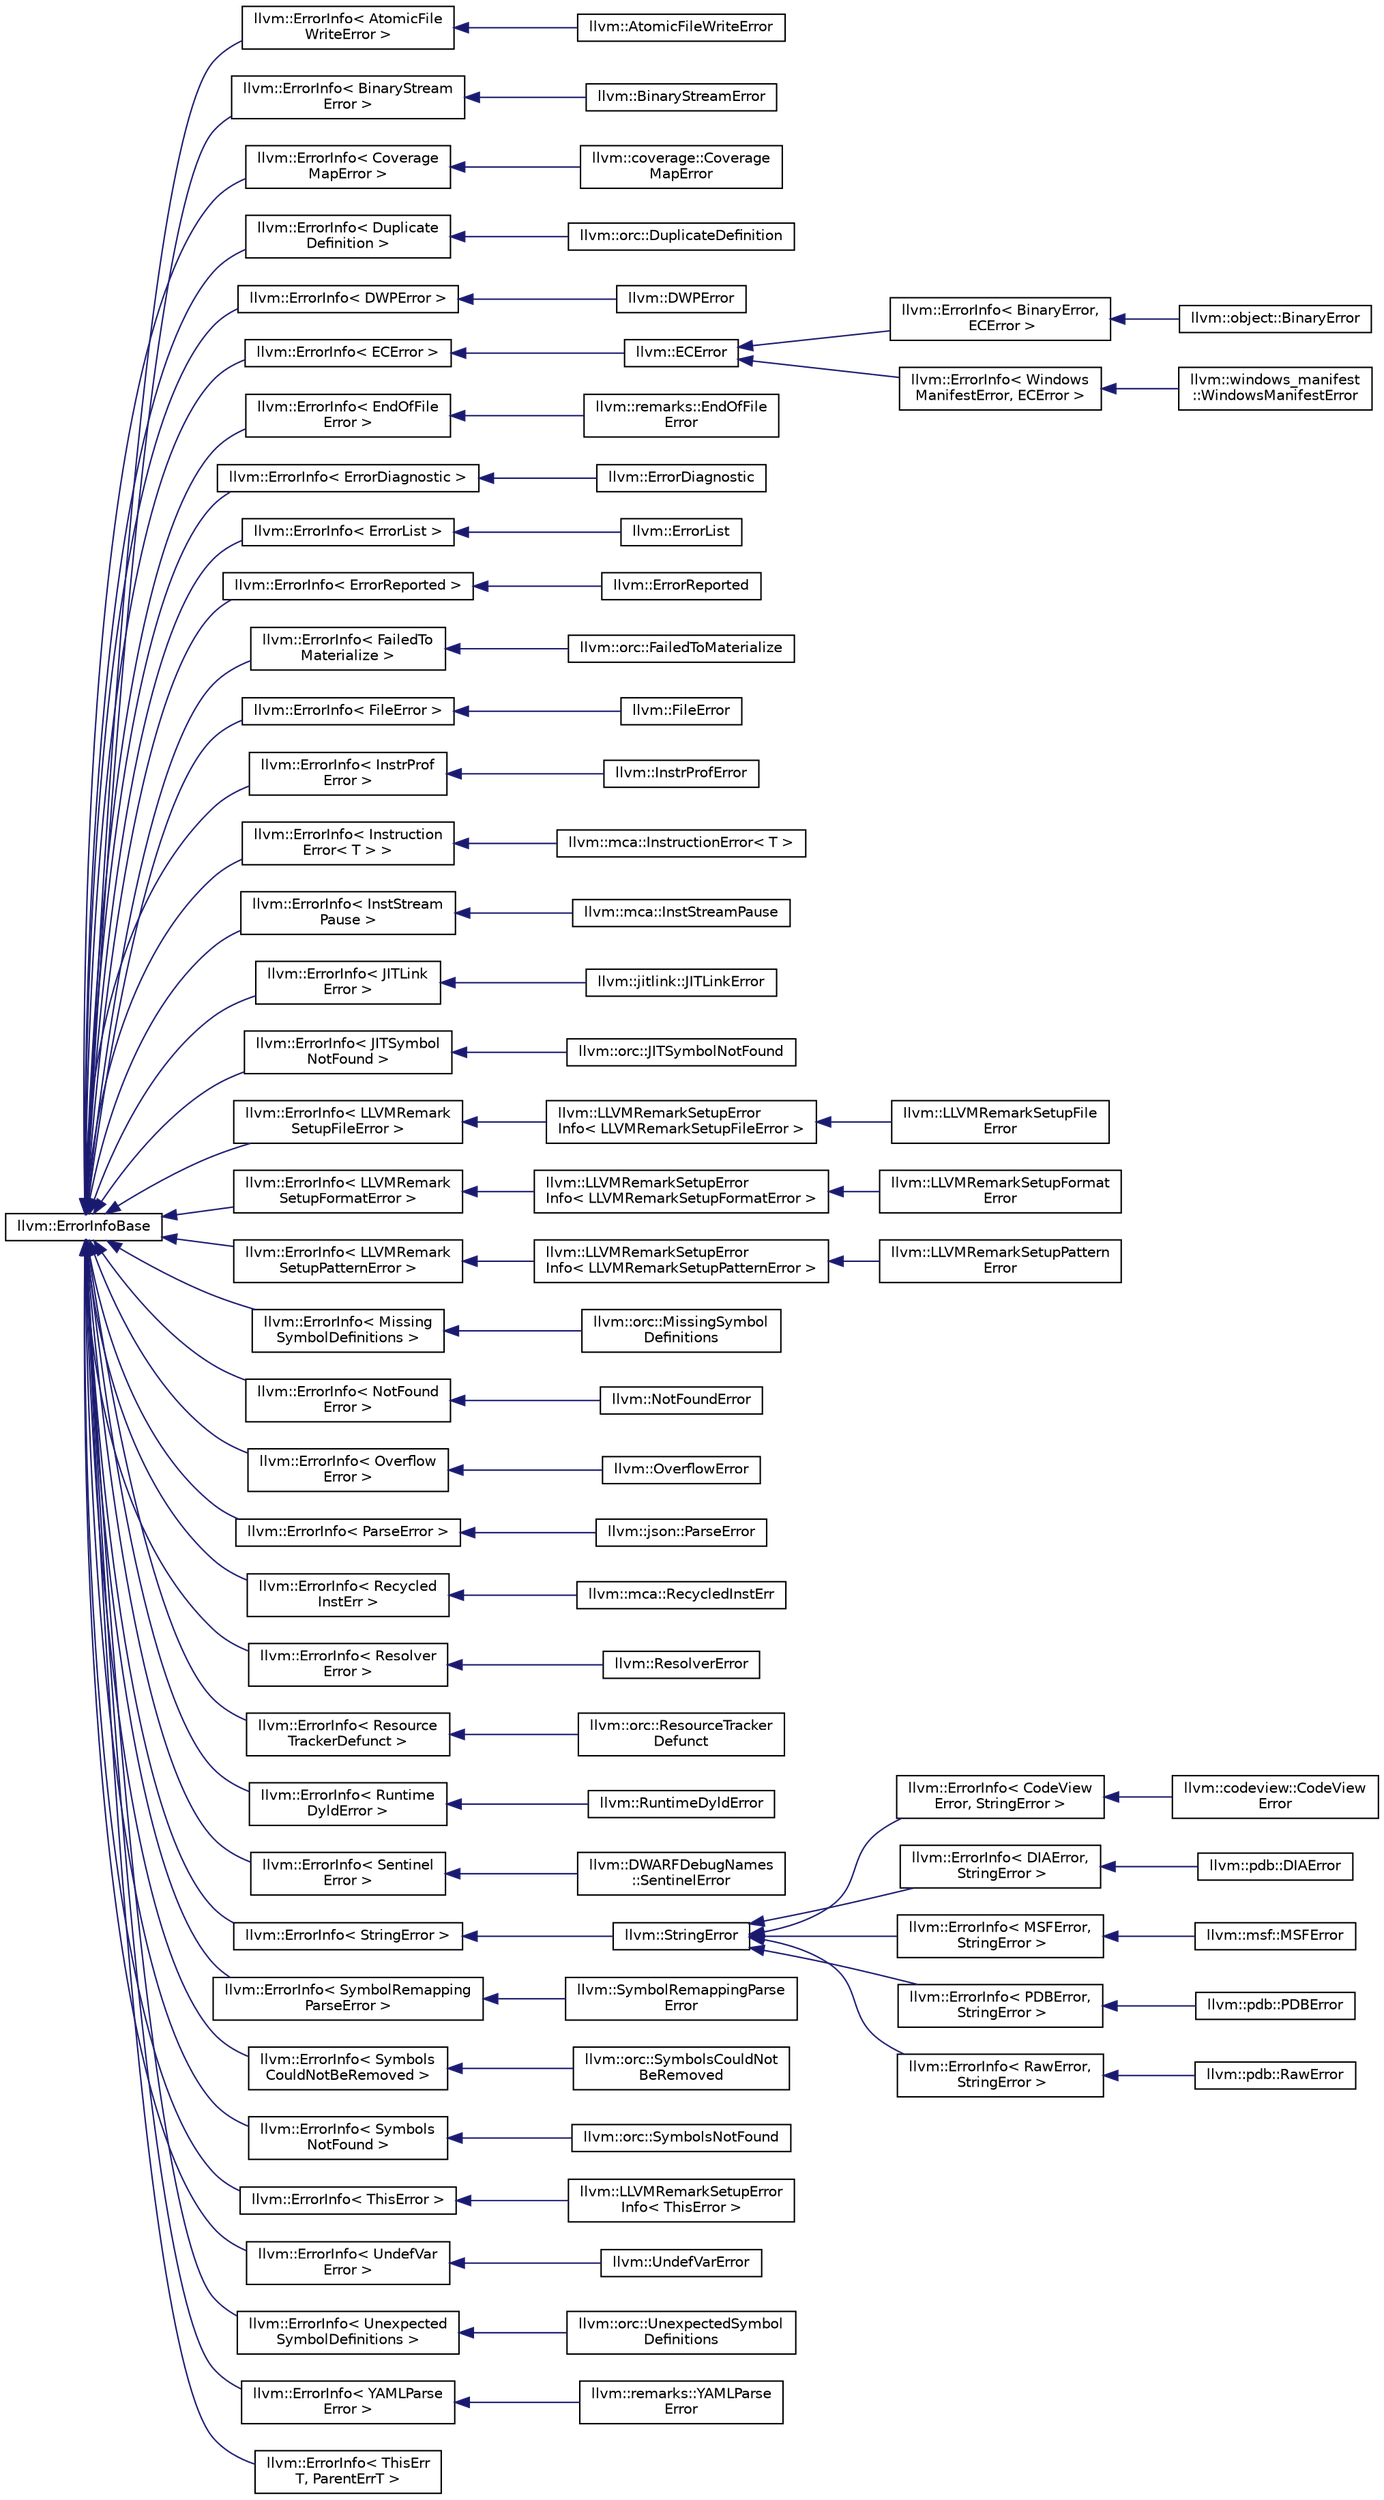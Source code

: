 digraph "Graphical Class Hierarchy"
{
 // LATEX_PDF_SIZE
  bgcolor="transparent";
  edge [fontname="Helvetica",fontsize="10",labelfontname="Helvetica",labelfontsize="10"];
  node [fontname="Helvetica",fontsize="10",shape=record];
  rankdir="LR";
  Node0 [label="llvm::ErrorInfoBase",height=0.2,width=0.4,color="black",URL="$classllvm_1_1ErrorInfoBase.html",tooltip="Base class for error info classes."];
  Node0 -> Node1 [dir="back",color="midnightblue",fontsize="10",style="solid",fontname="Helvetica"];
  Node1 [label="llvm::ErrorInfo\< AtomicFile\lWriteError \>",height=0.2,width=0.4,color="black",URL="$classllvm_1_1ErrorInfo.html",tooltip=" "];
  Node1 -> Node2 [dir="back",color="midnightblue",fontsize="10",style="solid",fontname="Helvetica"];
  Node2 [label="llvm::AtomicFileWriteError",height=0.2,width=0.4,color="black",URL="$classllvm_1_1AtomicFileWriteError.html",tooltip=" "];
  Node0 -> Node3 [dir="back",color="midnightblue",fontsize="10",style="solid",fontname="Helvetica"];
  Node3 [label="llvm::ErrorInfo\< BinaryStream\lError \>",height=0.2,width=0.4,color="black",URL="$classllvm_1_1ErrorInfo.html",tooltip=" "];
  Node3 -> Node4 [dir="back",color="midnightblue",fontsize="10",style="solid",fontname="Helvetica"];
  Node4 [label="llvm::BinaryStreamError",height=0.2,width=0.4,color="black",URL="$classllvm_1_1BinaryStreamError.html",tooltip="Base class for errors originating when parsing raw PDB files."];
  Node0 -> Node5 [dir="back",color="midnightblue",fontsize="10",style="solid",fontname="Helvetica"];
  Node5 [label="llvm::ErrorInfo\< Coverage\lMapError \>",height=0.2,width=0.4,color="black",URL="$classllvm_1_1ErrorInfo.html",tooltip=" "];
  Node5 -> Node6 [dir="back",color="midnightblue",fontsize="10",style="solid",fontname="Helvetica"];
  Node6 [label="llvm::coverage::Coverage\lMapError",height=0.2,width=0.4,color="black",URL="$classllvm_1_1coverage_1_1CoverageMapError.html",tooltip=" "];
  Node0 -> Node7 [dir="back",color="midnightblue",fontsize="10",style="solid",fontname="Helvetica"];
  Node7 [label="llvm::ErrorInfo\< Duplicate\lDefinition \>",height=0.2,width=0.4,color="black",URL="$classllvm_1_1ErrorInfo.html",tooltip=" "];
  Node7 -> Node8 [dir="back",color="midnightblue",fontsize="10",style="solid",fontname="Helvetica"];
  Node8 [label="llvm::orc::DuplicateDefinition",height=0.2,width=0.4,color="black",URL="$classllvm_1_1orc_1_1DuplicateDefinition.html",tooltip=" "];
  Node0 -> Node9 [dir="back",color="midnightblue",fontsize="10",style="solid",fontname="Helvetica"];
  Node9 [label="llvm::ErrorInfo\< DWPError \>",height=0.2,width=0.4,color="black",URL="$classllvm_1_1ErrorInfo.html",tooltip=" "];
  Node9 -> Node10 [dir="back",color="midnightblue",fontsize="10",style="solid",fontname="Helvetica"];
  Node10 [label="llvm::DWPError",height=0.2,width=0.4,color="black",URL="$classllvm_1_1DWPError.html",tooltip=" "];
  Node0 -> Node11 [dir="back",color="midnightblue",fontsize="10",style="solid",fontname="Helvetica"];
  Node11 [label="llvm::ErrorInfo\< ECError \>",height=0.2,width=0.4,color="black",URL="$classllvm_1_1ErrorInfo.html",tooltip=" "];
  Node11 -> Node12 [dir="back",color="midnightblue",fontsize="10",style="solid",fontname="Helvetica"];
  Node12 [label="llvm::ECError",height=0.2,width=0.4,color="black",URL="$classllvm_1_1ECError.html",tooltip="This class wraps a std::error_code in a Error."];
  Node12 -> Node13 [dir="back",color="midnightblue",fontsize="10",style="solid",fontname="Helvetica"];
  Node13 [label="llvm::ErrorInfo\< BinaryError,\l ECError \>",height=0.2,width=0.4,color="black",URL="$classllvm_1_1ErrorInfo.html",tooltip=" "];
  Node13 -> Node14 [dir="back",color="midnightblue",fontsize="10",style="solid",fontname="Helvetica"];
  Node14 [label="llvm::object::BinaryError",height=0.2,width=0.4,color="black",URL="$classllvm_1_1object_1_1BinaryError.html",tooltip="Base class for all errors indicating malformed binary files."];
  Node12 -> Node15 [dir="back",color="midnightblue",fontsize="10",style="solid",fontname="Helvetica"];
  Node15 [label="llvm::ErrorInfo\< Windows\lManifestError, ECError \>",height=0.2,width=0.4,color="black",URL="$classllvm_1_1ErrorInfo.html",tooltip=" "];
  Node15 -> Node16 [dir="back",color="midnightblue",fontsize="10",style="solid",fontname="Helvetica"];
  Node16 [label="llvm::windows_manifest\l::WindowsManifestError",height=0.2,width=0.4,color="black",URL="$classllvm_1_1windows__manifest_1_1WindowsManifestError.html",tooltip=" "];
  Node0 -> Node17 [dir="back",color="midnightblue",fontsize="10",style="solid",fontname="Helvetica"];
  Node17 [label="llvm::ErrorInfo\< EndOfFile\lError \>",height=0.2,width=0.4,color="black",URL="$classllvm_1_1ErrorInfo.html",tooltip=" "];
  Node17 -> Node18 [dir="back",color="midnightblue",fontsize="10",style="solid",fontname="Helvetica"];
  Node18 [label="llvm::remarks::EndOfFile\lError",height=0.2,width=0.4,color="black",URL="$classllvm_1_1remarks_1_1EndOfFileError.html",tooltip=" "];
  Node0 -> Node19 [dir="back",color="midnightblue",fontsize="10",style="solid",fontname="Helvetica"];
  Node19 [label="llvm::ErrorInfo\< ErrorDiagnostic \>",height=0.2,width=0.4,color="black",URL="$classllvm_1_1ErrorInfo.html",tooltip=" "];
  Node19 -> Node20 [dir="back",color="midnightblue",fontsize="10",style="solid",fontname="Helvetica"];
  Node20 [label="llvm::ErrorDiagnostic",height=0.2,width=0.4,color="black",URL="$classllvm_1_1ErrorDiagnostic.html",tooltip="Class to represent an error holding a diagnostic with location information used when printing it."];
  Node0 -> Node21 [dir="back",color="midnightblue",fontsize="10",style="solid",fontname="Helvetica"];
  Node21 [label="llvm::ErrorInfo\< ErrorList \>",height=0.2,width=0.4,color="black",URL="$classllvm_1_1ErrorInfo.html",tooltip=" "];
  Node21 -> Node22 [dir="back",color="midnightblue",fontsize="10",style="solid",fontname="Helvetica"];
  Node22 [label="llvm::ErrorList",height=0.2,width=0.4,color="black",URL="$classllvm_1_1ErrorList.html",tooltip="Special ErrorInfo subclass representing a list of ErrorInfos."];
  Node0 -> Node23 [dir="back",color="midnightblue",fontsize="10",style="solid",fontname="Helvetica"];
  Node23 [label="llvm::ErrorInfo\< ErrorReported \>",height=0.2,width=0.4,color="black",URL="$classllvm_1_1ErrorInfo.html",tooltip=" "];
  Node23 -> Node24 [dir="back",color="midnightblue",fontsize="10",style="solid",fontname="Helvetica"];
  Node24 [label="llvm::ErrorReported",height=0.2,width=0.4,color="black",URL="$classllvm_1_1ErrorReported.html",tooltip="An error that has already been reported."];
  Node0 -> Node25 [dir="back",color="midnightblue",fontsize="10",style="solid",fontname="Helvetica"];
  Node25 [label="llvm::ErrorInfo\< FailedTo\lMaterialize \>",height=0.2,width=0.4,color="black",URL="$classllvm_1_1ErrorInfo.html",tooltip=" "];
  Node25 -> Node26 [dir="back",color="midnightblue",fontsize="10",style="solid",fontname="Helvetica"];
  Node26 [label="llvm::orc::FailedToMaterialize",height=0.2,width=0.4,color="black",URL="$classllvm_1_1orc_1_1FailedToMaterialize.html",tooltip="Used to notify a JITDylib that the given set of symbols failed to materialize."];
  Node0 -> Node27 [dir="back",color="midnightblue",fontsize="10",style="solid",fontname="Helvetica"];
  Node27 [label="llvm::ErrorInfo\< FileError \>",height=0.2,width=0.4,color="black",URL="$classllvm_1_1ErrorInfo.html",tooltip=" "];
  Node27 -> Node28 [dir="back",color="midnightblue",fontsize="10",style="solid",fontname="Helvetica"];
  Node28 [label="llvm::FileError",height=0.2,width=0.4,color="black",URL="$classllvm_1_1FileError.html",tooltip="This class wraps a filename and another Error."];
  Node0 -> Node29 [dir="back",color="midnightblue",fontsize="10",style="solid",fontname="Helvetica"];
  Node29 [label="llvm::ErrorInfo\< InstrProf\lError \>",height=0.2,width=0.4,color="black",URL="$classllvm_1_1ErrorInfo.html",tooltip=" "];
  Node29 -> Node30 [dir="back",color="midnightblue",fontsize="10",style="solid",fontname="Helvetica"];
  Node30 [label="llvm::InstrProfError",height=0.2,width=0.4,color="black",URL="$classllvm_1_1InstrProfError.html",tooltip=" "];
  Node0 -> Node31 [dir="back",color="midnightblue",fontsize="10",style="solid",fontname="Helvetica"];
  Node31 [label="llvm::ErrorInfo\< Instruction\lError\< T \> \>",height=0.2,width=0.4,color="black",URL="$classllvm_1_1ErrorInfo.html",tooltip=" "];
  Node31 -> Node32 [dir="back",color="midnightblue",fontsize="10",style="solid",fontname="Helvetica"];
  Node32 [label="llvm::mca::InstructionError\< T \>",height=0.2,width=0.4,color="black",URL="$classllvm_1_1mca_1_1InstructionError.html",tooltip=" "];
  Node0 -> Node33 [dir="back",color="midnightblue",fontsize="10",style="solid",fontname="Helvetica"];
  Node33 [label="llvm::ErrorInfo\< InstStream\lPause \>",height=0.2,width=0.4,color="black",URL="$classllvm_1_1ErrorInfo.html",tooltip=" "];
  Node33 -> Node34 [dir="back",color="midnightblue",fontsize="10",style="solid",fontname="Helvetica"];
  Node34 [label="llvm::mca::InstStreamPause",height=0.2,width=0.4,color="black",URL="$structllvm_1_1mca_1_1InstStreamPause.html",tooltip="This is actually not an error but a marker to indicate that the instruction stream is paused."];
  Node0 -> Node35 [dir="back",color="midnightblue",fontsize="10",style="solid",fontname="Helvetica"];
  Node35 [label="llvm::ErrorInfo\< JITLink\lError \>",height=0.2,width=0.4,color="black",URL="$classllvm_1_1ErrorInfo.html",tooltip=" "];
  Node35 -> Node36 [dir="back",color="midnightblue",fontsize="10",style="solid",fontname="Helvetica"];
  Node36 [label="llvm::jitlink::JITLinkError",height=0.2,width=0.4,color="black",URL="$classllvm_1_1jitlink_1_1JITLinkError.html",tooltip="Base class for errors originating in JIT linker, e.g."];
  Node0 -> Node37 [dir="back",color="midnightblue",fontsize="10",style="solid",fontname="Helvetica"];
  Node37 [label="llvm::ErrorInfo\< JITSymbol\lNotFound \>",height=0.2,width=0.4,color="black",URL="$classllvm_1_1ErrorInfo.html",tooltip=" "];
  Node37 -> Node38 [dir="back",color="midnightblue",fontsize="10",style="solid",fontname="Helvetica"];
  Node38 [label="llvm::orc::JITSymbolNotFound",height=0.2,width=0.4,color="black",URL="$classllvm_1_1orc_1_1JITSymbolNotFound.html",tooltip=" "];
  Node0 -> Node39 [dir="back",color="midnightblue",fontsize="10",style="solid",fontname="Helvetica"];
  Node39 [label="llvm::ErrorInfo\< LLVMRemark\lSetupFileError \>",height=0.2,width=0.4,color="black",URL="$classllvm_1_1ErrorInfo.html",tooltip=" "];
  Node39 -> Node40 [dir="back",color="midnightblue",fontsize="10",style="solid",fontname="Helvetica"];
  Node40 [label="llvm::LLVMRemarkSetupError\lInfo\< LLVMRemarkSetupFileError \>",height=0.2,width=0.4,color="black",URL="$structllvm_1_1LLVMRemarkSetupErrorInfo.html",tooltip=" "];
  Node40 -> Node41 [dir="back",color="midnightblue",fontsize="10",style="solid",fontname="Helvetica"];
  Node41 [label="llvm::LLVMRemarkSetupFile\lError",height=0.2,width=0.4,color="black",URL="$structllvm_1_1LLVMRemarkSetupFileError.html",tooltip=" "];
  Node0 -> Node42 [dir="back",color="midnightblue",fontsize="10",style="solid",fontname="Helvetica"];
  Node42 [label="llvm::ErrorInfo\< LLVMRemark\lSetupFormatError \>",height=0.2,width=0.4,color="black",URL="$classllvm_1_1ErrorInfo.html",tooltip=" "];
  Node42 -> Node43 [dir="back",color="midnightblue",fontsize="10",style="solid",fontname="Helvetica"];
  Node43 [label="llvm::LLVMRemarkSetupError\lInfo\< LLVMRemarkSetupFormatError \>",height=0.2,width=0.4,color="black",URL="$structllvm_1_1LLVMRemarkSetupErrorInfo.html",tooltip=" "];
  Node43 -> Node44 [dir="back",color="midnightblue",fontsize="10",style="solid",fontname="Helvetica"];
  Node44 [label="llvm::LLVMRemarkSetupFormat\lError",height=0.2,width=0.4,color="black",URL="$structllvm_1_1LLVMRemarkSetupFormatError.html",tooltip=" "];
  Node0 -> Node45 [dir="back",color="midnightblue",fontsize="10",style="solid",fontname="Helvetica"];
  Node45 [label="llvm::ErrorInfo\< LLVMRemark\lSetupPatternError \>",height=0.2,width=0.4,color="black",URL="$classllvm_1_1ErrorInfo.html",tooltip=" "];
  Node45 -> Node46 [dir="back",color="midnightblue",fontsize="10",style="solid",fontname="Helvetica"];
  Node46 [label="llvm::LLVMRemarkSetupError\lInfo\< LLVMRemarkSetupPatternError \>",height=0.2,width=0.4,color="black",URL="$structllvm_1_1LLVMRemarkSetupErrorInfo.html",tooltip=" "];
  Node46 -> Node47 [dir="back",color="midnightblue",fontsize="10",style="solid",fontname="Helvetica"];
  Node47 [label="llvm::LLVMRemarkSetupPattern\lError",height=0.2,width=0.4,color="black",URL="$structllvm_1_1LLVMRemarkSetupPatternError.html",tooltip=" "];
  Node0 -> Node48 [dir="back",color="midnightblue",fontsize="10",style="solid",fontname="Helvetica"];
  Node48 [label="llvm::ErrorInfo\< Missing\lSymbolDefinitions \>",height=0.2,width=0.4,color="black",URL="$classllvm_1_1ErrorInfo.html",tooltip=" "];
  Node48 -> Node49 [dir="back",color="midnightblue",fontsize="10",style="solid",fontname="Helvetica"];
  Node49 [label="llvm::orc::MissingSymbol\lDefinitions",height=0.2,width=0.4,color="black",URL="$classllvm_1_1orc_1_1MissingSymbolDefinitions.html",tooltip="Errors of this type should be returned if a module fails to include definitions that are claimed by t..."];
  Node0 -> Node50 [dir="back",color="midnightblue",fontsize="10",style="solid",fontname="Helvetica"];
  Node50 [label="llvm::ErrorInfo\< NotFound\lError \>",height=0.2,width=0.4,color="black",URL="$classllvm_1_1ErrorInfo.html",tooltip=" "];
  Node50 -> Node51 [dir="back",color="midnightblue",fontsize="10",style="solid",fontname="Helvetica"];
  Node51 [label="llvm::NotFoundError",height=0.2,width=0.4,color="black",URL="$classllvm_1_1NotFoundError.html",tooltip=" "];
  Node0 -> Node52 [dir="back",color="midnightblue",fontsize="10",style="solid",fontname="Helvetica"];
  Node52 [label="llvm::ErrorInfo\< Overflow\lError \>",height=0.2,width=0.4,color="black",URL="$classllvm_1_1ErrorInfo.html",tooltip=" "];
  Node52 -> Node53 [dir="back",color="midnightblue",fontsize="10",style="solid",fontname="Helvetica"];
  Node53 [label="llvm::OverflowError",height=0.2,width=0.4,color="black",URL="$classllvm_1_1OverflowError.html",tooltip="Class to represent an overflow error that might result when manipulating a value."];
  Node0 -> Node54 [dir="back",color="midnightblue",fontsize="10",style="solid",fontname="Helvetica"];
  Node54 [label="llvm::ErrorInfo\< ParseError \>",height=0.2,width=0.4,color="black",URL="$classllvm_1_1ErrorInfo.html",tooltip=" "];
  Node54 -> Node55 [dir="back",color="midnightblue",fontsize="10",style="solid",fontname="Helvetica"];
  Node55 [label="llvm::json::ParseError",height=0.2,width=0.4,color="black",URL="$classllvm_1_1json_1_1ParseError.html",tooltip=" "];
  Node0 -> Node56 [dir="back",color="midnightblue",fontsize="10",style="solid",fontname="Helvetica"];
  Node56 [label="llvm::ErrorInfo\< Recycled\lInstErr \>",height=0.2,width=0.4,color="black",URL="$classllvm_1_1ErrorInfo.html",tooltip=" "];
  Node56 -> Node57 [dir="back",color="midnightblue",fontsize="10",style="solid",fontname="Helvetica"];
  Node57 [label="llvm::mca::RecycledInstErr",height=0.2,width=0.4,color="black",URL="$classllvm_1_1mca_1_1RecycledInstErr.html",tooltip=" "];
  Node0 -> Node58 [dir="back",color="midnightblue",fontsize="10",style="solid",fontname="Helvetica"];
  Node58 [label="llvm::ErrorInfo\< Resolver\lError \>",height=0.2,width=0.4,color="black",URL="$classllvm_1_1ErrorInfo.html",tooltip=" "];
  Node58 -> Node59 [dir="back",color="midnightblue",fontsize="10",style="solid",fontname="Helvetica"];
  Node59 [label="llvm::ResolverError",height=0.2,width=0.4,color="black",URL="$classllvm_1_1ResolverError.html",tooltip=" "];
  Node0 -> Node60 [dir="back",color="midnightblue",fontsize="10",style="solid",fontname="Helvetica"];
  Node60 [label="llvm::ErrorInfo\< Resource\lTrackerDefunct \>",height=0.2,width=0.4,color="black",URL="$classllvm_1_1ErrorInfo.html",tooltip=" "];
  Node60 -> Node61 [dir="back",color="midnightblue",fontsize="10",style="solid",fontname="Helvetica"];
  Node61 [label="llvm::orc::ResourceTracker\lDefunct",height=0.2,width=0.4,color="black",URL="$classllvm_1_1orc_1_1ResourceTrackerDefunct.html",tooltip=" "];
  Node0 -> Node62 [dir="back",color="midnightblue",fontsize="10",style="solid",fontname="Helvetica"];
  Node62 [label="llvm::ErrorInfo\< Runtime\lDyldError \>",height=0.2,width=0.4,color="black",URL="$classllvm_1_1ErrorInfo.html",tooltip=" "];
  Node62 -> Node63 [dir="back",color="midnightblue",fontsize="10",style="solid",fontname="Helvetica"];
  Node63 [label="llvm::RuntimeDyldError",height=0.2,width=0.4,color="black",URL="$classllvm_1_1RuntimeDyldError.html",tooltip="Base class for errors originating in RuntimeDyld, e.g."];
  Node0 -> Node64 [dir="back",color="midnightblue",fontsize="10",style="solid",fontname="Helvetica"];
  Node64 [label="llvm::ErrorInfo\< Sentinel\lError \>",height=0.2,width=0.4,color="black",URL="$classllvm_1_1ErrorInfo.html",tooltip=" "];
  Node64 -> Node65 [dir="back",color="midnightblue",fontsize="10",style="solid",fontname="Helvetica"];
  Node65 [label="llvm::DWARFDebugNames\l::SentinelError",height=0.2,width=0.4,color="black",URL="$classllvm_1_1DWARFDebugNames_1_1SentinelError.html",tooltip="Error returned by NameIndex::getEntry to report it has reached the end of the entry list."];
  Node0 -> Node66 [dir="back",color="midnightblue",fontsize="10",style="solid",fontname="Helvetica"];
  Node66 [label="llvm::ErrorInfo\< StringError \>",height=0.2,width=0.4,color="black",URL="$classllvm_1_1ErrorInfo.html",tooltip=" "];
  Node66 -> Node67 [dir="back",color="midnightblue",fontsize="10",style="solid",fontname="Helvetica"];
  Node67 [label="llvm::StringError",height=0.2,width=0.4,color="black",URL="$classllvm_1_1StringError.html",tooltip="This class wraps a string in an Error."];
  Node67 -> Node68 [dir="back",color="midnightblue",fontsize="10",style="solid",fontname="Helvetica"];
  Node68 [label="llvm::ErrorInfo\< CodeView\lError, StringError \>",height=0.2,width=0.4,color="black",URL="$classllvm_1_1ErrorInfo.html",tooltip=" "];
  Node68 -> Node69 [dir="back",color="midnightblue",fontsize="10",style="solid",fontname="Helvetica"];
  Node69 [label="llvm::codeview::CodeView\lError",height=0.2,width=0.4,color="black",URL="$classllvm_1_1codeview_1_1CodeViewError.html",tooltip="Base class for errors originating when parsing raw PDB files."];
  Node67 -> Node70 [dir="back",color="midnightblue",fontsize="10",style="solid",fontname="Helvetica"];
  Node70 [label="llvm::ErrorInfo\< DIAError,\l StringError \>",height=0.2,width=0.4,color="black",URL="$classllvm_1_1ErrorInfo.html",tooltip=" "];
  Node70 -> Node71 [dir="back",color="midnightblue",fontsize="10",style="solid",fontname="Helvetica"];
  Node71 [label="llvm::pdb::DIAError",height=0.2,width=0.4,color="black",URL="$classllvm_1_1pdb_1_1DIAError.html",tooltip="Base class for errors originating in DIA SDK, e.g. COM calls."];
  Node67 -> Node72 [dir="back",color="midnightblue",fontsize="10",style="solid",fontname="Helvetica"];
  Node72 [label="llvm::ErrorInfo\< MSFError,\l StringError \>",height=0.2,width=0.4,color="black",URL="$classllvm_1_1ErrorInfo.html",tooltip=" "];
  Node72 -> Node73 [dir="back",color="midnightblue",fontsize="10",style="solid",fontname="Helvetica"];
  Node73 [label="llvm::msf::MSFError",height=0.2,width=0.4,color="black",URL="$classllvm_1_1msf_1_1MSFError.html",tooltip="Base class for errors originating when parsing raw PDB files."];
  Node67 -> Node74 [dir="back",color="midnightblue",fontsize="10",style="solid",fontname="Helvetica"];
  Node74 [label="llvm::ErrorInfo\< PDBError,\l StringError \>",height=0.2,width=0.4,color="black",URL="$classllvm_1_1ErrorInfo.html",tooltip=" "];
  Node74 -> Node75 [dir="back",color="midnightblue",fontsize="10",style="solid",fontname="Helvetica"];
  Node75 [label="llvm::pdb::PDBError",height=0.2,width=0.4,color="black",URL="$classllvm_1_1pdb_1_1PDBError.html",tooltip="Base class for errors originating when parsing raw PDB files."];
  Node67 -> Node76 [dir="back",color="midnightblue",fontsize="10",style="solid",fontname="Helvetica"];
  Node76 [label="llvm::ErrorInfo\< RawError,\l StringError \>",height=0.2,width=0.4,color="black",URL="$classllvm_1_1ErrorInfo.html",tooltip=" "];
  Node76 -> Node77 [dir="back",color="midnightblue",fontsize="10",style="solid",fontname="Helvetica"];
  Node77 [label="llvm::pdb::RawError",height=0.2,width=0.4,color="black",URL="$classllvm_1_1pdb_1_1RawError.html",tooltip="Base class for errors originating when parsing raw PDB files."];
  Node0 -> Node78 [dir="back",color="midnightblue",fontsize="10",style="solid",fontname="Helvetica"];
  Node78 [label="llvm::ErrorInfo\< SymbolRemapping\lParseError \>",height=0.2,width=0.4,color="black",URL="$classllvm_1_1ErrorInfo.html",tooltip=" "];
  Node78 -> Node79 [dir="back",color="midnightblue",fontsize="10",style="solid",fontname="Helvetica"];
  Node79 [label="llvm::SymbolRemappingParse\lError",height=0.2,width=0.4,color="black",URL="$classllvm_1_1SymbolRemappingParseError.html",tooltip=" "];
  Node0 -> Node80 [dir="back",color="midnightblue",fontsize="10",style="solid",fontname="Helvetica"];
  Node80 [label="llvm::ErrorInfo\< Symbols\lCouldNotBeRemoved \>",height=0.2,width=0.4,color="black",URL="$classllvm_1_1ErrorInfo.html",tooltip=" "];
  Node80 -> Node81 [dir="back",color="midnightblue",fontsize="10",style="solid",fontname="Helvetica"];
  Node81 [label="llvm::orc::SymbolsCouldNot\lBeRemoved",height=0.2,width=0.4,color="black",URL="$classllvm_1_1orc_1_1SymbolsCouldNotBeRemoved.html",tooltip="Used to notify clients that a set of symbols could not be removed."];
  Node0 -> Node82 [dir="back",color="midnightblue",fontsize="10",style="solid",fontname="Helvetica"];
  Node82 [label="llvm::ErrorInfo\< Symbols\lNotFound \>",height=0.2,width=0.4,color="black",URL="$classllvm_1_1ErrorInfo.html",tooltip=" "];
  Node82 -> Node83 [dir="back",color="midnightblue",fontsize="10",style="solid",fontname="Helvetica"];
  Node83 [label="llvm::orc::SymbolsNotFound",height=0.2,width=0.4,color="black",URL="$classllvm_1_1orc_1_1SymbolsNotFound.html",tooltip="Used to notify clients when symbols can not be found during a lookup."];
  Node0 -> Node84 [dir="back",color="midnightblue",fontsize="10",style="solid",fontname="Helvetica"];
  Node84 [label="llvm::ErrorInfo\< ThisError \>",height=0.2,width=0.4,color="black",URL="$classllvm_1_1ErrorInfo.html",tooltip=" "];
  Node84 -> Node85 [dir="back",color="midnightblue",fontsize="10",style="solid",fontname="Helvetica"];
  Node85 [label="llvm::LLVMRemarkSetupError\lInfo\< ThisError \>",height=0.2,width=0.4,color="black",URL="$structllvm_1_1LLVMRemarkSetupErrorInfo.html",tooltip=" "];
  Node0 -> Node86 [dir="back",color="midnightblue",fontsize="10",style="solid",fontname="Helvetica"];
  Node86 [label="llvm::ErrorInfo\< UndefVar\lError \>",height=0.2,width=0.4,color="black",URL="$classllvm_1_1ErrorInfo.html",tooltip=" "];
  Node86 -> Node87 [dir="back",color="midnightblue",fontsize="10",style="solid",fontname="Helvetica"];
  Node87 [label="llvm::UndefVarError",height=0.2,width=0.4,color="black",URL="$classllvm_1_1UndefVarError.html",tooltip="Class to represent an undefined variable error, which quotes that variable's name when printed."];
  Node0 -> Node88 [dir="back",color="midnightblue",fontsize="10",style="solid",fontname="Helvetica"];
  Node88 [label="llvm::ErrorInfo\< Unexpected\lSymbolDefinitions \>",height=0.2,width=0.4,color="black",URL="$classllvm_1_1ErrorInfo.html",tooltip=" "];
  Node88 -> Node89 [dir="back",color="midnightblue",fontsize="10",style="solid",fontname="Helvetica"];
  Node89 [label="llvm::orc::UnexpectedSymbol\lDefinitions",height=0.2,width=0.4,color="black",URL="$classllvm_1_1orc_1_1UnexpectedSymbolDefinitions.html",tooltip="Errors of this type should be returned if a module contains definitions for symbols that are not clai..."];
  Node0 -> Node90 [dir="back",color="midnightblue",fontsize="10",style="solid",fontname="Helvetica"];
  Node90 [label="llvm::ErrorInfo\< YAMLParse\lError \>",height=0.2,width=0.4,color="black",URL="$classllvm_1_1ErrorInfo.html",tooltip=" "];
  Node90 -> Node91 [dir="back",color="midnightblue",fontsize="10",style="solid",fontname="Helvetica"];
  Node91 [label="llvm::remarks::YAMLParse\lError",height=0.2,width=0.4,color="black",URL="$classllvm_1_1remarks_1_1YAMLParseError.html",tooltip=" "];
  Node0 -> Node92 [dir="back",color="midnightblue",fontsize="10",style="solid",fontname="Helvetica"];
  Node92 [label="llvm::ErrorInfo\< ThisErr\lT, ParentErrT \>",height=0.2,width=0.4,color="black",URL="$classllvm_1_1ErrorInfo.html",tooltip="Base class for user error types."];
}
